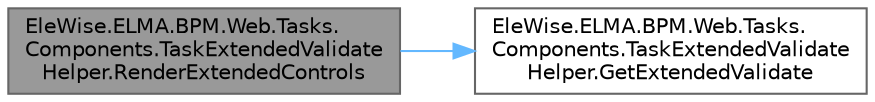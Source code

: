 digraph "EleWise.ELMA.BPM.Web.Tasks.Components.TaskExtendedValidateHelper.RenderExtendedControls"
{
 // LATEX_PDF_SIZE
  bgcolor="transparent";
  edge [fontname=Helvetica,fontsize=10,labelfontname=Helvetica,labelfontsize=10];
  node [fontname=Helvetica,fontsize=10,shape=box,height=0.2,width=0.4];
  rankdir="LR";
  Node1 [id="Node000001",label="EleWise.ELMA.BPM.Web.Tasks.\lComponents.TaskExtendedValidate\lHelper.RenderExtendedControls",height=0.2,width=0.4,color="gray40", fillcolor="grey60", style="filled", fontcolor="black",tooltip="Срендерить необходимые контролы"];
  Node1 -> Node2 [id="edge1_Node000001_Node000002",color="steelblue1",style="solid",tooltip=" "];
  Node2 [id="Node000002",label="EleWise.ELMA.BPM.Web.Tasks.\lComponents.TaskExtendedValidate\lHelper.GetExtendedValidate",height=0.2,width=0.4,color="grey40", fillcolor="white", style="filled",URL="$class_ele_wise_1_1_e_l_m_a_1_1_b_p_m_1_1_web_1_1_tasks_1_1_components_1_1_task_extended_validate_helper.html#a0a230ddcd2a472bdda3d0057bf223faf",tooltip="Получить дополнительные валидаторы"];
}
